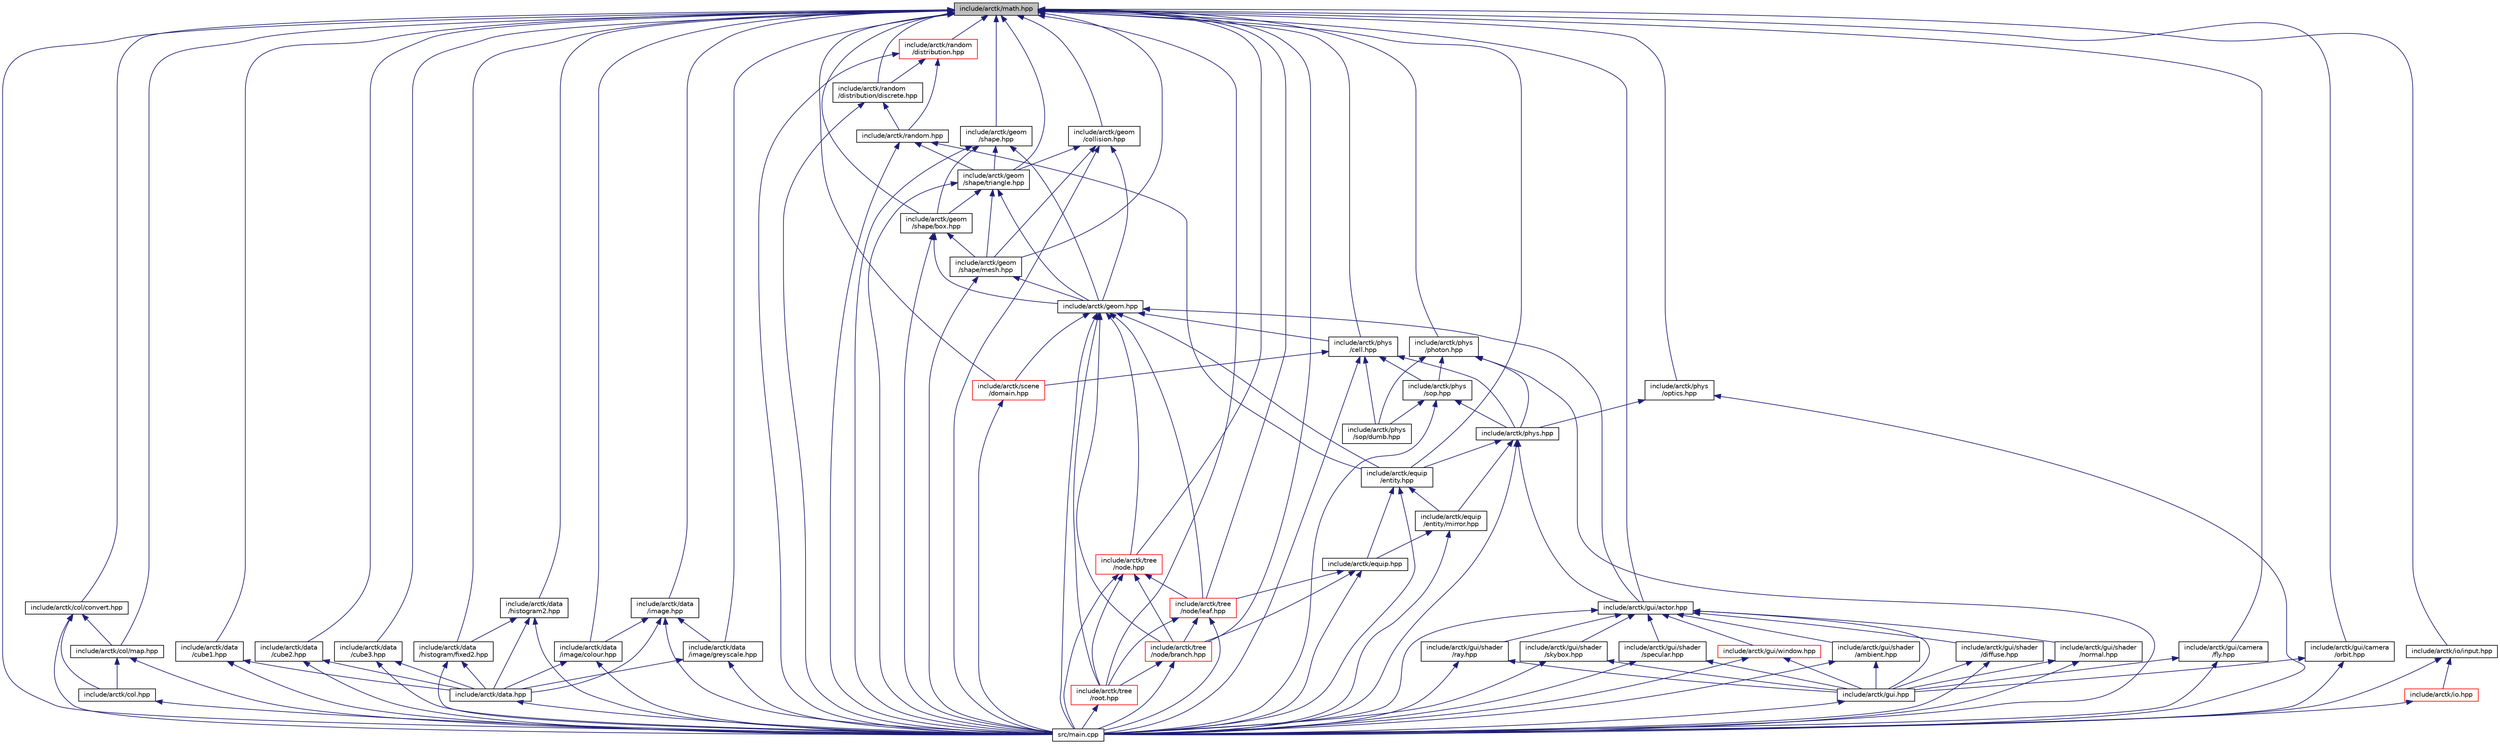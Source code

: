 digraph "include/arctk/math.hpp"
{
  bgcolor="transparent";
  edge [fontname="Helvetica",fontsize="10",labelfontname="Helvetica",labelfontsize="10"];
  node [fontname="Helvetica",fontsize="10",shape=record];
  Node63 [label="include/arctk/math.hpp",height=0.2,width=0.4,color="black", fillcolor="grey75", style="filled", fontcolor="black"];
  Node63 -> Node64 [dir="back",color="midnightblue",fontsize="10",style="solid",fontname="Helvetica"];
  Node64 [label="src/main.cpp",height=0.2,width=0.4,color="black",URL="$main_8cpp.html"];
  Node63 -> Node65 [dir="back",color="midnightblue",fontsize="10",style="solid",fontname="Helvetica"];
  Node65 [label="include/arctk/col/convert.hpp",height=0.2,width=0.4,color="black",URL="$col_2convert_8hpp.html"];
  Node65 -> Node64 [dir="back",color="midnightblue",fontsize="10",style="solid",fontname="Helvetica"];
  Node65 -> Node66 [dir="back",color="midnightblue",fontsize="10",style="solid",fontname="Helvetica"];
  Node66 [label="include/arctk/col/map.hpp",height=0.2,width=0.4,color="black",URL="$map_8hpp.html"];
  Node66 -> Node64 [dir="back",color="midnightblue",fontsize="10",style="solid",fontname="Helvetica"];
  Node66 -> Node67 [dir="back",color="midnightblue",fontsize="10",style="solid",fontname="Helvetica"];
  Node67 [label="include/arctk/col.hpp",height=0.2,width=0.4,color="black",URL="$col_8hpp.html"];
  Node67 -> Node64 [dir="back",color="midnightblue",fontsize="10",style="solid",fontname="Helvetica"];
  Node65 -> Node67 [dir="back",color="midnightblue",fontsize="10",style="solid",fontname="Helvetica"];
  Node63 -> Node66 [dir="back",color="midnightblue",fontsize="10",style="solid",fontname="Helvetica"];
  Node63 -> Node68 [dir="back",color="midnightblue",fontsize="10",style="solid",fontname="Helvetica"];
  Node68 [label="include/arctk/data\l/cube1.hpp",height=0.2,width=0.4,color="black",URL="$cube1_8hpp.html"];
  Node68 -> Node64 [dir="back",color="midnightblue",fontsize="10",style="solid",fontname="Helvetica"];
  Node68 -> Node69 [dir="back",color="midnightblue",fontsize="10",style="solid",fontname="Helvetica"];
  Node69 [label="include/arctk/data.hpp",height=0.2,width=0.4,color="black",URL="$data_8hpp.html"];
  Node69 -> Node64 [dir="back",color="midnightblue",fontsize="10",style="solid",fontname="Helvetica"];
  Node63 -> Node70 [dir="back",color="midnightblue",fontsize="10",style="solid",fontname="Helvetica"];
  Node70 [label="include/arctk/data\l/cube2.hpp",height=0.2,width=0.4,color="black",URL="$cube2_8hpp.html"];
  Node70 -> Node64 [dir="back",color="midnightblue",fontsize="10",style="solid",fontname="Helvetica"];
  Node70 -> Node69 [dir="back",color="midnightblue",fontsize="10",style="solid",fontname="Helvetica"];
  Node63 -> Node71 [dir="back",color="midnightblue",fontsize="10",style="solid",fontname="Helvetica"];
  Node71 [label="include/arctk/data\l/cube3.hpp",height=0.2,width=0.4,color="black",URL="$cube3_8hpp.html"];
  Node71 -> Node64 [dir="back",color="midnightblue",fontsize="10",style="solid",fontname="Helvetica"];
  Node71 -> Node69 [dir="back",color="midnightblue",fontsize="10",style="solid",fontname="Helvetica"];
  Node63 -> Node72 [dir="back",color="midnightblue",fontsize="10",style="solid",fontname="Helvetica"];
  Node72 [label="include/arctk/data\l/histogram/fixed2.hpp",height=0.2,width=0.4,color="black",URL="$fixed2_8hpp.html"];
  Node72 -> Node64 [dir="back",color="midnightblue",fontsize="10",style="solid",fontname="Helvetica"];
  Node72 -> Node69 [dir="back",color="midnightblue",fontsize="10",style="solid",fontname="Helvetica"];
  Node63 -> Node73 [dir="back",color="midnightblue",fontsize="10",style="solid",fontname="Helvetica"];
  Node73 [label="include/arctk/data\l/histogram2.hpp",height=0.2,width=0.4,color="black",URL="$histogram2_8hpp.html"];
  Node73 -> Node64 [dir="back",color="midnightblue",fontsize="10",style="solid",fontname="Helvetica"];
  Node73 -> Node72 [dir="back",color="midnightblue",fontsize="10",style="solid",fontname="Helvetica"];
  Node73 -> Node69 [dir="back",color="midnightblue",fontsize="10",style="solid",fontname="Helvetica"];
  Node63 -> Node74 [dir="back",color="midnightblue",fontsize="10",style="solid",fontname="Helvetica"];
  Node74 [label="include/arctk/data\l/image/colour.hpp",height=0.2,width=0.4,color="black",URL="$colour_8hpp.html"];
  Node74 -> Node64 [dir="back",color="midnightblue",fontsize="10",style="solid",fontname="Helvetica"];
  Node74 -> Node69 [dir="back",color="midnightblue",fontsize="10",style="solid",fontname="Helvetica"];
  Node63 -> Node75 [dir="back",color="midnightblue",fontsize="10",style="solid",fontname="Helvetica"];
  Node75 [label="include/arctk/data\l/image/greyscale.hpp",height=0.2,width=0.4,color="black",URL="$greyscale_8hpp.html"];
  Node75 -> Node64 [dir="back",color="midnightblue",fontsize="10",style="solid",fontname="Helvetica"];
  Node75 -> Node69 [dir="back",color="midnightblue",fontsize="10",style="solid",fontname="Helvetica"];
  Node63 -> Node76 [dir="back",color="midnightblue",fontsize="10",style="solid",fontname="Helvetica"];
  Node76 [label="include/arctk/data\l/image.hpp",height=0.2,width=0.4,color="black",URL="$image_8hpp.html"];
  Node76 -> Node64 [dir="back",color="midnightblue",fontsize="10",style="solid",fontname="Helvetica"];
  Node76 -> Node74 [dir="back",color="midnightblue",fontsize="10",style="solid",fontname="Helvetica"];
  Node76 -> Node75 [dir="back",color="midnightblue",fontsize="10",style="solid",fontname="Helvetica"];
  Node76 -> Node69 [dir="back",color="midnightblue",fontsize="10",style="solid",fontname="Helvetica"];
  Node63 -> Node77 [dir="back",color="midnightblue",fontsize="10",style="solid",fontname="Helvetica"];
  Node77 [label="include/arctk/equip\l/entity.hpp",height=0.2,width=0.4,color="black",URL="$entity_8hpp.html"];
  Node77 -> Node64 [dir="back",color="midnightblue",fontsize="10",style="solid",fontname="Helvetica"];
  Node77 -> Node78 [dir="back",color="midnightblue",fontsize="10",style="solid",fontname="Helvetica"];
  Node78 [label="include/arctk/equip\l/entity/mirror.hpp",height=0.2,width=0.4,color="black",URL="$mirror_8hpp.html"];
  Node78 -> Node64 [dir="back",color="midnightblue",fontsize="10",style="solid",fontname="Helvetica"];
  Node78 -> Node79 [dir="back",color="midnightblue",fontsize="10",style="solid",fontname="Helvetica"];
  Node79 [label="include/arctk/equip.hpp",height=0.2,width=0.4,color="black",URL="$equip_8hpp.html"];
  Node79 -> Node64 [dir="back",color="midnightblue",fontsize="10",style="solid",fontname="Helvetica"];
  Node79 -> Node80 [dir="back",color="midnightblue",fontsize="10",style="solid",fontname="Helvetica"];
  Node80 [label="include/arctk/tree\l/node/branch.hpp",height=0.2,width=0.4,color="red",URL="$branch_8hpp.html"];
  Node80 -> Node64 [dir="back",color="midnightblue",fontsize="10",style="solid",fontname="Helvetica"];
  Node80 -> Node81 [dir="back",color="midnightblue",fontsize="10",style="solid",fontname="Helvetica"];
  Node81 [label="include/arctk/tree\l/root.hpp",height=0.2,width=0.4,color="red",URL="$root_8hpp.html"];
  Node81 -> Node64 [dir="back",color="midnightblue",fontsize="10",style="solid",fontname="Helvetica"];
  Node79 -> Node93 [dir="back",color="midnightblue",fontsize="10",style="solid",fontname="Helvetica"];
  Node93 [label="include/arctk/tree\l/node/leaf.hpp",height=0.2,width=0.4,color="red",URL="$leaf_8hpp.html"];
  Node93 -> Node64 [dir="back",color="midnightblue",fontsize="10",style="solid",fontname="Helvetica"];
  Node93 -> Node80 [dir="back",color="midnightblue",fontsize="10",style="solid",fontname="Helvetica"];
  Node93 -> Node81 [dir="back",color="midnightblue",fontsize="10",style="solid",fontname="Helvetica"];
  Node77 -> Node79 [dir="back",color="midnightblue",fontsize="10",style="solid",fontname="Helvetica"];
  Node63 -> Node94 [dir="back",color="midnightblue",fontsize="10",style="solid",fontname="Helvetica"];
  Node94 [label="include/arctk/geom\l/collision.hpp",height=0.2,width=0.4,color="black",URL="$collision_8hpp.html"];
  Node94 -> Node64 [dir="back",color="midnightblue",fontsize="10",style="solid",fontname="Helvetica"];
  Node94 -> Node95 [dir="back",color="midnightblue",fontsize="10",style="solid",fontname="Helvetica"];
  Node95 [label="include/arctk/geom\l/shape/mesh.hpp",height=0.2,width=0.4,color="black",URL="$mesh_8hpp.html"];
  Node95 -> Node64 [dir="back",color="midnightblue",fontsize="10",style="solid",fontname="Helvetica"];
  Node95 -> Node96 [dir="back",color="midnightblue",fontsize="10",style="solid",fontname="Helvetica"];
  Node96 [label="include/arctk/geom.hpp",height=0.2,width=0.4,color="black",URL="$geom_8hpp.html"];
  Node96 -> Node64 [dir="back",color="midnightblue",fontsize="10",style="solid",fontname="Helvetica"];
  Node96 -> Node77 [dir="back",color="midnightblue",fontsize="10",style="solid",fontname="Helvetica"];
  Node96 -> Node83 [dir="back",color="midnightblue",fontsize="10",style="solid",fontname="Helvetica"];
  Node83 [label="include/arctk/gui/actor.hpp",height=0.2,width=0.4,color="black",URL="$actor_8hpp.html"];
  Node83 -> Node64 [dir="back",color="midnightblue",fontsize="10",style="solid",fontname="Helvetica"];
  Node83 -> Node84 [dir="back",color="midnightblue",fontsize="10",style="solid",fontname="Helvetica"];
  Node84 [label="include/arctk/gui/shader\l/ambient.hpp",height=0.2,width=0.4,color="black",URL="$ambient_8hpp.html"];
  Node84 -> Node64 [dir="back",color="midnightblue",fontsize="10",style="solid",fontname="Helvetica"];
  Node84 -> Node85 [dir="back",color="midnightblue",fontsize="10",style="solid",fontname="Helvetica"];
  Node85 [label="include/arctk/gui.hpp",height=0.2,width=0.4,color="black",URL="$gui_8hpp.html"];
  Node85 -> Node64 [dir="back",color="midnightblue",fontsize="10",style="solid",fontname="Helvetica"];
  Node83 -> Node86 [dir="back",color="midnightblue",fontsize="10",style="solid",fontname="Helvetica"];
  Node86 [label="include/arctk/gui/shader\l/diffuse.hpp",height=0.2,width=0.4,color="black",URL="$diffuse_8hpp.html"];
  Node86 -> Node64 [dir="back",color="midnightblue",fontsize="10",style="solid",fontname="Helvetica"];
  Node86 -> Node85 [dir="back",color="midnightblue",fontsize="10",style="solid",fontname="Helvetica"];
  Node83 -> Node87 [dir="back",color="midnightblue",fontsize="10",style="solid",fontname="Helvetica"];
  Node87 [label="include/arctk/gui/shader\l/normal.hpp",height=0.2,width=0.4,color="black",URL="$normal_8hpp.html"];
  Node87 -> Node64 [dir="back",color="midnightblue",fontsize="10",style="solid",fontname="Helvetica"];
  Node87 -> Node85 [dir="back",color="midnightblue",fontsize="10",style="solid",fontname="Helvetica"];
  Node83 -> Node88 [dir="back",color="midnightblue",fontsize="10",style="solid",fontname="Helvetica"];
  Node88 [label="include/arctk/gui/shader\l/ray.hpp",height=0.2,width=0.4,color="black",URL="$ray_8hpp.html"];
  Node88 -> Node64 [dir="back",color="midnightblue",fontsize="10",style="solid",fontname="Helvetica"];
  Node88 -> Node85 [dir="back",color="midnightblue",fontsize="10",style="solid",fontname="Helvetica"];
  Node83 -> Node89 [dir="back",color="midnightblue",fontsize="10",style="solid",fontname="Helvetica"];
  Node89 [label="include/arctk/gui/shader\l/skybox.hpp",height=0.2,width=0.4,color="black",URL="$skybox_8hpp.html"];
  Node89 -> Node64 [dir="back",color="midnightblue",fontsize="10",style="solid",fontname="Helvetica"];
  Node89 -> Node85 [dir="back",color="midnightblue",fontsize="10",style="solid",fontname="Helvetica"];
  Node83 -> Node90 [dir="back",color="midnightblue",fontsize="10",style="solid",fontname="Helvetica"];
  Node90 [label="include/arctk/gui/shader\l/specular.hpp",height=0.2,width=0.4,color="black",URL="$specular_8hpp.html"];
  Node90 -> Node64 [dir="back",color="midnightblue",fontsize="10",style="solid",fontname="Helvetica"];
  Node90 -> Node85 [dir="back",color="midnightblue",fontsize="10",style="solid",fontname="Helvetica"];
  Node83 -> Node91 [dir="back",color="midnightblue",fontsize="10",style="solid",fontname="Helvetica"];
  Node91 [label="include/arctk/gui/window.hpp",height=0.2,width=0.4,color="red",URL="$window_8hpp.html"];
  Node91 -> Node64 [dir="back",color="midnightblue",fontsize="10",style="solid",fontname="Helvetica"];
  Node91 -> Node85 [dir="back",color="midnightblue",fontsize="10",style="solid",fontname="Helvetica"];
  Node83 -> Node85 [dir="back",color="midnightblue",fontsize="10",style="solid",fontname="Helvetica"];
  Node96 -> Node97 [dir="back",color="midnightblue",fontsize="10",style="solid",fontname="Helvetica"];
  Node97 [label="include/arctk/phys\l/cell.hpp",height=0.2,width=0.4,color="black",URL="$cell_8hpp.html"];
  Node97 -> Node64 [dir="back",color="midnightblue",fontsize="10",style="solid",fontname="Helvetica"];
  Node97 -> Node98 [dir="back",color="midnightblue",fontsize="10",style="solid",fontname="Helvetica"];
  Node98 [label="include/arctk/phys\l/sop/dumb.hpp",height=0.2,width=0.4,color="black",URL="$dumb_8hpp.html"];
  Node97 -> Node99 [dir="back",color="midnightblue",fontsize="10",style="solid",fontname="Helvetica"];
  Node99 [label="include/arctk/phys\l/sop.hpp",height=0.2,width=0.4,color="black",URL="$sop_8hpp.html"];
  Node99 -> Node64 [dir="back",color="midnightblue",fontsize="10",style="solid",fontname="Helvetica"];
  Node99 -> Node98 [dir="back",color="midnightblue",fontsize="10",style="solid",fontname="Helvetica"];
  Node99 -> Node100 [dir="back",color="midnightblue",fontsize="10",style="solid",fontname="Helvetica"];
  Node100 [label="include/arctk/phys.hpp",height=0.2,width=0.4,color="black",URL="$phys_8hpp.html"];
  Node100 -> Node64 [dir="back",color="midnightblue",fontsize="10",style="solid",fontname="Helvetica"];
  Node100 -> Node78 [dir="back",color="midnightblue",fontsize="10",style="solid",fontname="Helvetica"];
  Node100 -> Node77 [dir="back",color="midnightblue",fontsize="10",style="solid",fontname="Helvetica"];
  Node100 -> Node83 [dir="back",color="midnightblue",fontsize="10",style="solid",fontname="Helvetica"];
  Node97 -> Node100 [dir="back",color="midnightblue",fontsize="10",style="solid",fontname="Helvetica"];
  Node97 -> Node101 [dir="back",color="midnightblue",fontsize="10",style="solid",fontname="Helvetica"];
  Node101 [label="include/arctk/scene\l/domain.hpp",height=0.2,width=0.4,color="red",URL="$domain_8hpp.html"];
  Node101 -> Node64 [dir="back",color="midnightblue",fontsize="10",style="solid",fontname="Helvetica"];
  Node96 -> Node101 [dir="back",color="midnightblue",fontsize="10",style="solid",fontname="Helvetica"];
  Node96 -> Node80 [dir="back",color="midnightblue",fontsize="10",style="solid",fontname="Helvetica"];
  Node96 -> Node93 [dir="back",color="midnightblue",fontsize="10",style="solid",fontname="Helvetica"];
  Node96 -> Node103 [dir="back",color="midnightblue",fontsize="10",style="solid",fontname="Helvetica"];
  Node103 [label="include/arctk/tree\l/node.hpp",height=0.2,width=0.4,color="red",URL="$node_8hpp.html"];
  Node103 -> Node64 [dir="back",color="midnightblue",fontsize="10",style="solid",fontname="Helvetica"];
  Node103 -> Node80 [dir="back",color="midnightblue",fontsize="10",style="solid",fontname="Helvetica"];
  Node103 -> Node93 [dir="back",color="midnightblue",fontsize="10",style="solid",fontname="Helvetica"];
  Node103 -> Node81 [dir="back",color="midnightblue",fontsize="10",style="solid",fontname="Helvetica"];
  Node96 -> Node81 [dir="back",color="midnightblue",fontsize="10",style="solid",fontname="Helvetica"];
  Node94 -> Node104 [dir="back",color="midnightblue",fontsize="10",style="solid",fontname="Helvetica"];
  Node104 [label="include/arctk/geom\l/shape/triangle.hpp",height=0.2,width=0.4,color="black",URL="$triangle_8hpp.html"];
  Node104 -> Node64 [dir="back",color="midnightblue",fontsize="10",style="solid",fontname="Helvetica"];
  Node104 -> Node105 [dir="back",color="midnightblue",fontsize="10",style="solid",fontname="Helvetica"];
  Node105 [label="include/arctk/geom\l/shape/box.hpp",height=0.2,width=0.4,color="black",URL="$box_8hpp.html"];
  Node105 -> Node64 [dir="back",color="midnightblue",fontsize="10",style="solid",fontname="Helvetica"];
  Node105 -> Node95 [dir="back",color="midnightblue",fontsize="10",style="solid",fontname="Helvetica"];
  Node105 -> Node96 [dir="back",color="midnightblue",fontsize="10",style="solid",fontname="Helvetica"];
  Node104 -> Node95 [dir="back",color="midnightblue",fontsize="10",style="solid",fontname="Helvetica"];
  Node104 -> Node96 [dir="back",color="midnightblue",fontsize="10",style="solid",fontname="Helvetica"];
  Node94 -> Node96 [dir="back",color="midnightblue",fontsize="10",style="solid",fontname="Helvetica"];
  Node63 -> Node105 [dir="back",color="midnightblue",fontsize="10",style="solid",fontname="Helvetica"];
  Node63 -> Node95 [dir="back",color="midnightblue",fontsize="10",style="solid",fontname="Helvetica"];
  Node63 -> Node104 [dir="back",color="midnightblue",fontsize="10",style="solid",fontname="Helvetica"];
  Node63 -> Node106 [dir="back",color="midnightblue",fontsize="10",style="solid",fontname="Helvetica"];
  Node106 [label="include/arctk/geom\l/shape.hpp",height=0.2,width=0.4,color="black",URL="$shape_8hpp.html"];
  Node106 -> Node64 [dir="back",color="midnightblue",fontsize="10",style="solid",fontname="Helvetica"];
  Node106 -> Node105 [dir="back",color="midnightblue",fontsize="10",style="solid",fontname="Helvetica"];
  Node106 -> Node104 [dir="back",color="midnightblue",fontsize="10",style="solid",fontname="Helvetica"];
  Node106 -> Node96 [dir="back",color="midnightblue",fontsize="10",style="solid",fontname="Helvetica"];
  Node63 -> Node83 [dir="back",color="midnightblue",fontsize="10",style="solid",fontname="Helvetica"];
  Node63 -> Node107 [dir="back",color="midnightblue",fontsize="10",style="solid",fontname="Helvetica"];
  Node107 [label="include/arctk/gui/camera\l/fly.hpp",height=0.2,width=0.4,color="black",URL="$fly_8hpp.html"];
  Node107 -> Node64 [dir="back",color="midnightblue",fontsize="10",style="solid",fontname="Helvetica"];
  Node107 -> Node85 [dir="back",color="midnightblue",fontsize="10",style="solid",fontname="Helvetica"];
  Node63 -> Node108 [dir="back",color="midnightblue",fontsize="10",style="solid",fontname="Helvetica"];
  Node108 [label="include/arctk/gui/camera\l/orbit.hpp",height=0.2,width=0.4,color="black",URL="$orbit_8hpp.html"];
  Node108 -> Node64 [dir="back",color="midnightblue",fontsize="10",style="solid",fontname="Helvetica"];
  Node108 -> Node85 [dir="back",color="midnightblue",fontsize="10",style="solid",fontname="Helvetica"];
  Node63 -> Node109 [dir="back",color="midnightblue",fontsize="10",style="solid",fontname="Helvetica"];
  Node109 [label="include/arctk/io/input.hpp",height=0.2,width=0.4,color="black",URL="$input_8hpp.html"];
  Node109 -> Node64 [dir="back",color="midnightblue",fontsize="10",style="solid",fontname="Helvetica"];
  Node109 -> Node110 [dir="back",color="midnightblue",fontsize="10",style="solid",fontname="Helvetica"];
  Node110 [label="include/arctk/io.hpp",height=0.2,width=0.4,color="red",URL="$io_8hpp.html"];
  Node110 -> Node64 [dir="back",color="midnightblue",fontsize="10",style="solid",fontname="Helvetica"];
  Node63 -> Node97 [dir="back",color="midnightblue",fontsize="10",style="solid",fontname="Helvetica"];
  Node63 -> Node119 [dir="back",color="midnightblue",fontsize="10",style="solid",fontname="Helvetica"];
  Node119 [label="include/arctk/phys\l/optics.hpp",height=0.2,width=0.4,color="black",URL="$optics_8hpp.html"];
  Node119 -> Node64 [dir="back",color="midnightblue",fontsize="10",style="solid",fontname="Helvetica"];
  Node119 -> Node100 [dir="back",color="midnightblue",fontsize="10",style="solid",fontname="Helvetica"];
  Node63 -> Node120 [dir="back",color="midnightblue",fontsize="10",style="solid",fontname="Helvetica"];
  Node120 [label="include/arctk/phys\l/photon.hpp",height=0.2,width=0.4,color="black",URL="$photon_8hpp.html"];
  Node120 -> Node64 [dir="back",color="midnightblue",fontsize="10",style="solid",fontname="Helvetica"];
  Node120 -> Node98 [dir="back",color="midnightblue",fontsize="10",style="solid",fontname="Helvetica"];
  Node120 -> Node99 [dir="back",color="midnightblue",fontsize="10",style="solid",fontname="Helvetica"];
  Node120 -> Node100 [dir="back",color="midnightblue",fontsize="10",style="solid",fontname="Helvetica"];
  Node63 -> Node121 [dir="back",color="midnightblue",fontsize="10",style="solid",fontname="Helvetica"];
  Node121 [label="include/arctk/random\l/distribution/discrete.hpp",height=0.2,width=0.4,color="black",URL="$discrete_8hpp.html"];
  Node121 -> Node64 [dir="back",color="midnightblue",fontsize="10",style="solid",fontname="Helvetica"];
  Node121 -> Node122 [dir="back",color="midnightblue",fontsize="10",style="solid",fontname="Helvetica"];
  Node122 [label="include/arctk/random.hpp",height=0.2,width=0.4,color="black",URL="$random_8hpp.html"];
  Node122 -> Node64 [dir="back",color="midnightblue",fontsize="10",style="solid",fontname="Helvetica"];
  Node122 -> Node77 [dir="back",color="midnightblue",fontsize="10",style="solid",fontname="Helvetica"];
  Node122 -> Node104 [dir="back",color="midnightblue",fontsize="10",style="solid",fontname="Helvetica"];
  Node63 -> Node123 [dir="back",color="midnightblue",fontsize="10",style="solid",fontname="Helvetica"];
  Node123 [label="include/arctk/random\l/distribution.hpp",height=0.2,width=0.4,color="red",URL="$distribution_8hpp.html"];
  Node123 -> Node64 [dir="back",color="midnightblue",fontsize="10",style="solid",fontname="Helvetica"];
  Node123 -> Node121 [dir="back",color="midnightblue",fontsize="10",style="solid",fontname="Helvetica"];
  Node123 -> Node122 [dir="back",color="midnightblue",fontsize="10",style="solid",fontname="Helvetica"];
  Node63 -> Node101 [dir="back",color="midnightblue",fontsize="10",style="solid",fontname="Helvetica"];
  Node63 -> Node80 [dir="back",color="midnightblue",fontsize="10",style="solid",fontname="Helvetica"];
  Node63 -> Node93 [dir="back",color="midnightblue",fontsize="10",style="solid",fontname="Helvetica"];
  Node63 -> Node103 [dir="back",color="midnightblue",fontsize="10",style="solid",fontname="Helvetica"];
  Node63 -> Node81 [dir="back",color="midnightblue",fontsize="10",style="solid",fontname="Helvetica"];
}
